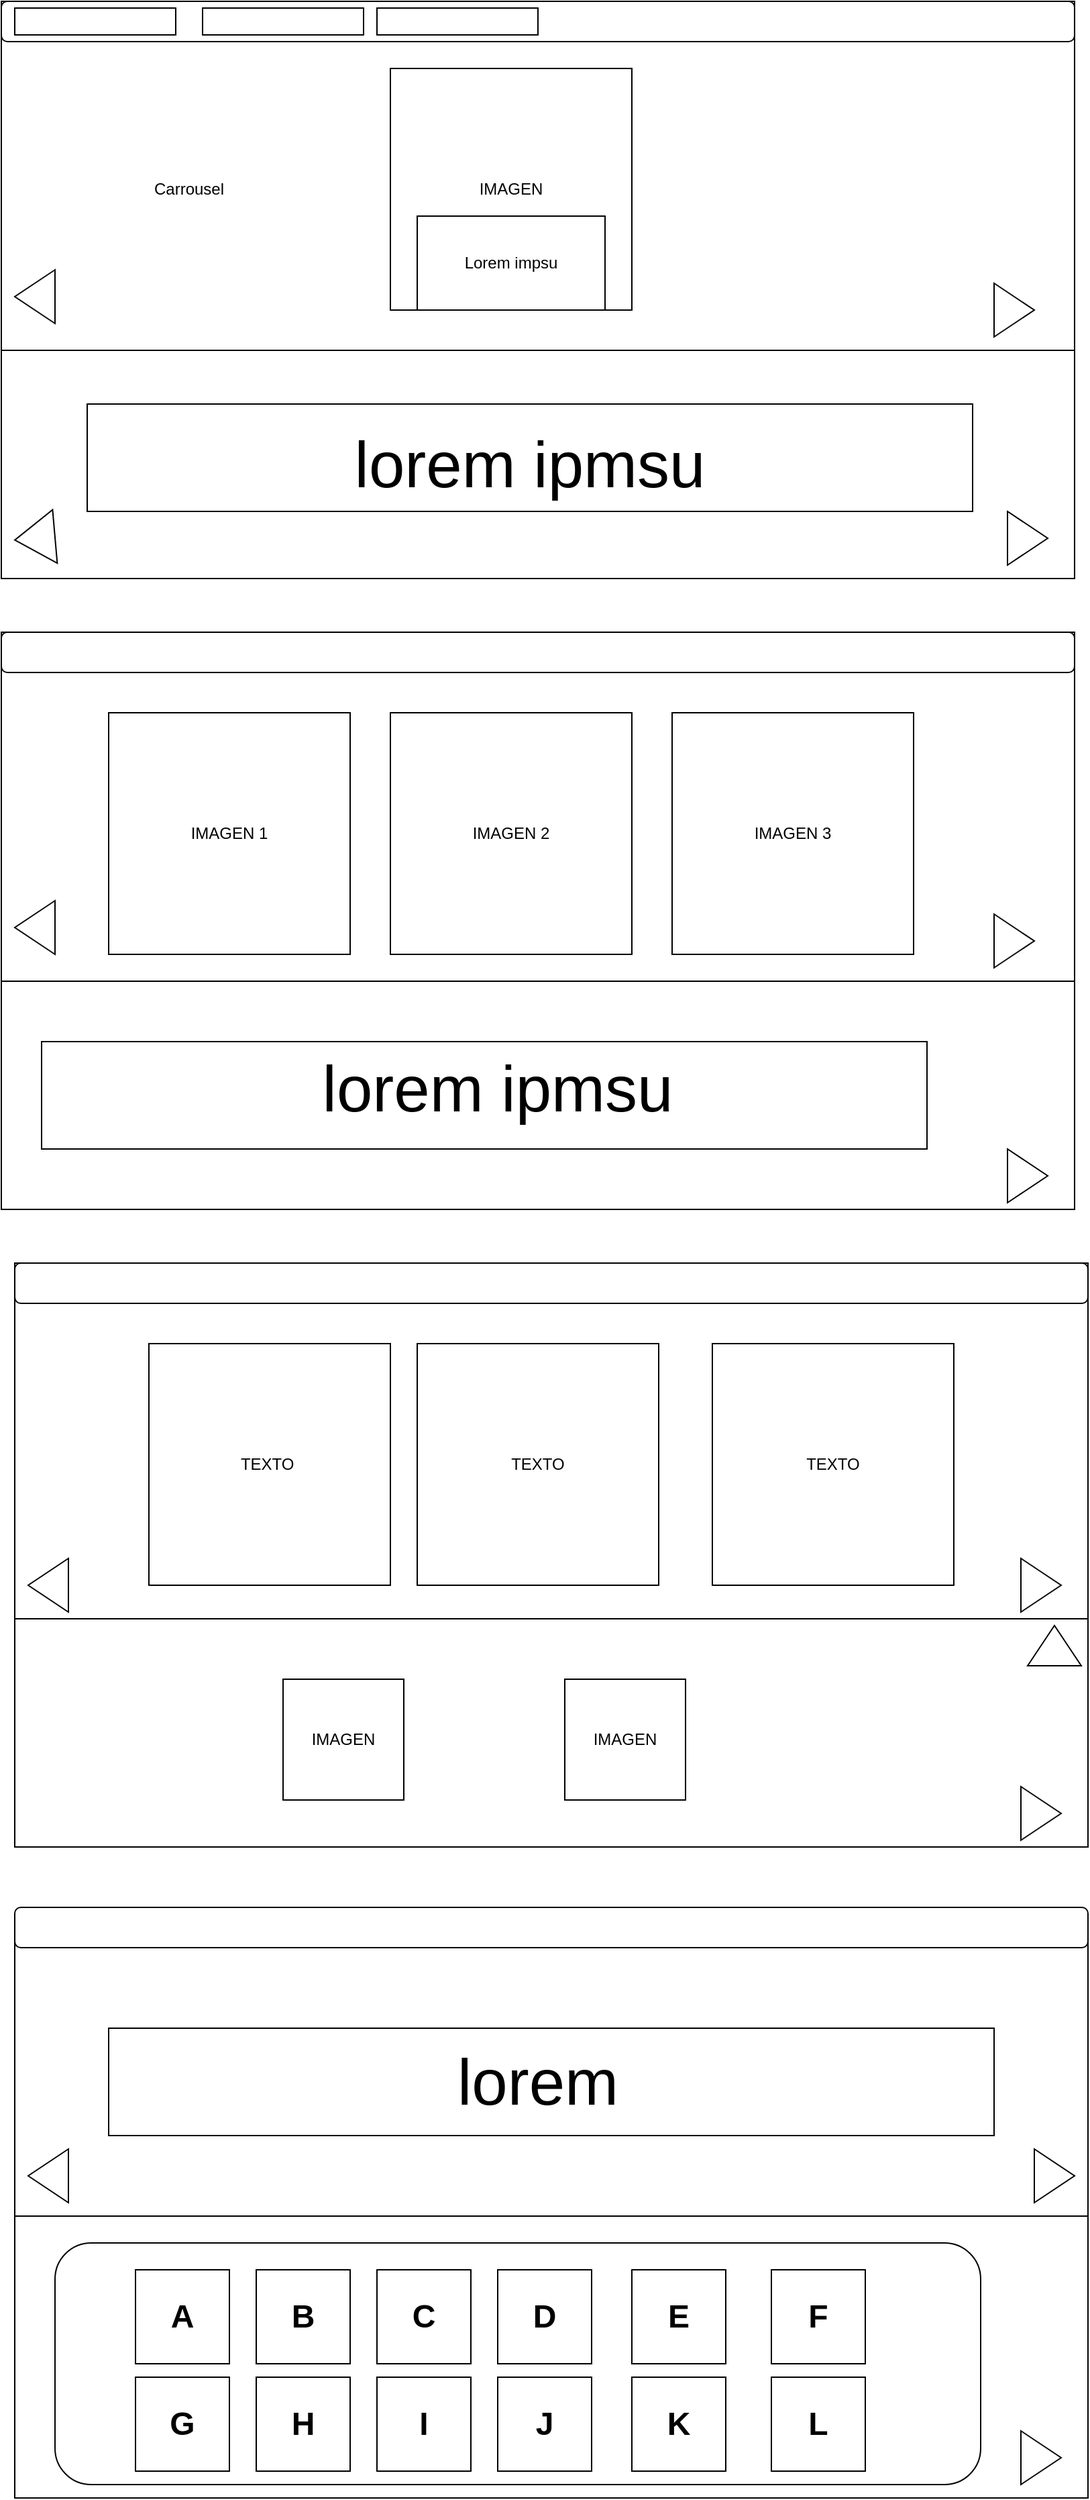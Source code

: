 <mxfile version="14.6.12" type="github">
  <diagram id="xuJIO958Ryjux1ikMJo8" name="Page-1">
    <mxGraphModel dx="1036" dy="461" grid="1" gridSize="10" guides="1" tooltips="1" connect="1" arrows="1" fold="1" page="1" pageScale="1" pageWidth="827" pageHeight="1169" math="0" shadow="0">
      <root>
        <mxCell id="0" />
        <mxCell id="1" parent="0" />
        <mxCell id="S2LIVZzwo_UnRUKu48qw-1" value="" style="rounded=0;whiteSpace=wrap;html=1;" parent="1" vertex="1">
          <mxGeometry x="20" y="20" width="800" height="430" as="geometry" />
        </mxCell>
        <mxCell id="S2LIVZzwo_UnRUKu48qw-2" value="" style="rounded=1;whiteSpace=wrap;html=1;" parent="1" vertex="1">
          <mxGeometry x="20" y="20" width="800" height="30" as="geometry" />
        </mxCell>
        <mxCell id="S2LIVZzwo_UnRUKu48qw-3" value="" style="rounded=0;whiteSpace=wrap;html=1;" parent="1" vertex="1">
          <mxGeometry x="20" y="280" width="800" height="170" as="geometry" />
        </mxCell>
        <mxCell id="S2LIVZzwo_UnRUKu48qw-4" value="IMAGEN" style="whiteSpace=wrap;html=1;aspect=fixed;" parent="1" vertex="1">
          <mxGeometry x="310" y="70" width="180" height="180" as="geometry" />
        </mxCell>
        <mxCell id="S2LIVZzwo_UnRUKu48qw-5" value="" style="triangle;whiteSpace=wrap;html=1;" parent="1" vertex="1">
          <mxGeometry x="760" y="230" width="30" height="40" as="geometry" />
        </mxCell>
        <mxCell id="S2LIVZzwo_UnRUKu48qw-6" value="" style="triangle;whiteSpace=wrap;html=1;rotation=-180;" parent="1" vertex="1">
          <mxGeometry x="30" y="220" width="30" height="40" as="geometry" />
        </mxCell>
        <mxCell id="S2LIVZzwo_UnRUKu48qw-7" value="" style="rounded=0;whiteSpace=wrap;html=1;" parent="1" vertex="1">
          <mxGeometry x="20" y="490" width="800" height="430" as="geometry" />
        </mxCell>
        <mxCell id="S2LIVZzwo_UnRUKu48qw-8" value="" style="rounded=1;whiteSpace=wrap;html=1;" parent="1" vertex="1">
          <mxGeometry x="20" y="490" width="800" height="30" as="geometry" />
        </mxCell>
        <mxCell id="S2LIVZzwo_UnRUKu48qw-9" value="" style="rounded=0;whiteSpace=wrap;html=1;" parent="1" vertex="1">
          <mxGeometry x="20" y="750" width="800" height="170" as="geometry" />
        </mxCell>
        <mxCell id="S2LIVZzwo_UnRUKu48qw-10" value="IMAGEN 1" style="whiteSpace=wrap;html=1;aspect=fixed;" parent="1" vertex="1">
          <mxGeometry x="100" y="550" width="180" height="180" as="geometry" />
        </mxCell>
        <mxCell id="S2LIVZzwo_UnRUKu48qw-11" value="" style="triangle;whiteSpace=wrap;html=1;" parent="1" vertex="1">
          <mxGeometry x="760" y="700" width="30" height="40" as="geometry" />
        </mxCell>
        <mxCell id="S2LIVZzwo_UnRUKu48qw-12" value="" style="triangle;whiteSpace=wrap;html=1;rotation=-180;" parent="1" vertex="1">
          <mxGeometry x="30" y="690" width="30" height="40" as="geometry" />
        </mxCell>
        <mxCell id="S2LIVZzwo_UnRUKu48qw-13" value="" style="triangle;whiteSpace=wrap;html=1;" parent="1" vertex="1">
          <mxGeometry x="770" y="400" width="30" height="40" as="geometry" />
        </mxCell>
        <mxCell id="S2LIVZzwo_UnRUKu48qw-14" value="IMAGEN 2" style="whiteSpace=wrap;html=1;aspect=fixed;" parent="1" vertex="1">
          <mxGeometry x="310" y="550" width="180" height="180" as="geometry" />
        </mxCell>
        <mxCell id="S2LIVZzwo_UnRUKu48qw-15" value="IMAGEN 3" style="whiteSpace=wrap;html=1;aspect=fixed;" parent="1" vertex="1">
          <mxGeometry x="520" y="550" width="180" height="180" as="geometry" />
        </mxCell>
        <mxCell id="S2LIVZzwo_UnRUKu48qw-16" value="" style="rounded=0;whiteSpace=wrap;html=1;" parent="1" vertex="1">
          <mxGeometry x="84" y="320" width="660" height="80" as="geometry" />
        </mxCell>
        <mxCell id="S2LIVZzwo_UnRUKu48qw-17" value="&lt;font style=&quot;font-size: 48px&quot;&gt;lorem ipmsu&lt;/font&gt;" style="text;html=1;strokeColor=none;fillColor=none;align=center;verticalAlign=middle;whiteSpace=wrap;rounded=0;" parent="1" vertex="1">
          <mxGeometry x="194" y="355" width="440" height="20" as="geometry" />
        </mxCell>
        <mxCell id="S2LIVZzwo_UnRUKu48qw-19" value="" style="rounded=0;whiteSpace=wrap;html=1;" parent="1" vertex="1">
          <mxGeometry x="50" y="795" width="660" height="80" as="geometry" />
        </mxCell>
        <mxCell id="S2LIVZzwo_UnRUKu48qw-20" value="&lt;font style=&quot;font-size: 48px&quot;&gt;lorem ipmsu&lt;/font&gt;" style="text;html=1;strokeColor=none;fillColor=none;align=center;verticalAlign=middle;whiteSpace=wrap;rounded=0;" parent="1" vertex="1">
          <mxGeometry x="170" y="820" width="440" height="20" as="geometry" />
        </mxCell>
        <mxCell id="S2LIVZzwo_UnRUKu48qw-21" value="Lorem impsu" style="rounded=0;whiteSpace=wrap;html=1;" parent="1" vertex="1">
          <mxGeometry x="330" y="180" width="140" height="70" as="geometry" />
        </mxCell>
        <mxCell id="S2LIVZzwo_UnRUKu48qw-22" value="" style="rounded=0;whiteSpace=wrap;html=1;" parent="1" vertex="1">
          <mxGeometry x="30" y="25" width="120" height="20" as="geometry" />
        </mxCell>
        <mxCell id="S2LIVZzwo_UnRUKu48qw-23" value="" style="rounded=0;whiteSpace=wrap;html=1;" parent="1" vertex="1">
          <mxGeometry x="170" y="25" width="120" height="20" as="geometry" />
        </mxCell>
        <mxCell id="S2LIVZzwo_UnRUKu48qw-24" value="" style="rounded=0;whiteSpace=wrap;html=1;" parent="1" vertex="1">
          <mxGeometry x="300" y="25" width="120" height="20" as="geometry" />
        </mxCell>
        <mxCell id="S2LIVZzwo_UnRUKu48qw-28" value="Carrousel" style="text;html=1;strokeColor=none;fillColor=none;align=center;verticalAlign=middle;whiteSpace=wrap;rounded=0;" parent="1" vertex="1">
          <mxGeometry x="140" y="150" width="40" height="20" as="geometry" />
        </mxCell>
        <mxCell id="S2LIVZzwo_UnRUKu48qw-30" value="" style="triangle;whiteSpace=wrap;html=1;rotation=-185;" parent="1" vertex="1">
          <mxGeometry x="30" y="400" width="30" height="40" as="geometry" />
        </mxCell>
        <mxCell id="S2LIVZzwo_UnRUKu48qw-31" value="" style="rounded=0;whiteSpace=wrap;html=1;" parent="1" vertex="1">
          <mxGeometry x="30" y="960" width="800" height="430" as="geometry" />
        </mxCell>
        <mxCell id="S2LIVZzwo_UnRUKu48qw-32" value="" style="rounded=1;whiteSpace=wrap;html=1;" parent="1" vertex="1">
          <mxGeometry x="30" y="960" width="800" height="30" as="geometry" />
        </mxCell>
        <mxCell id="S2LIVZzwo_UnRUKu48qw-33" value="" style="rounded=0;whiteSpace=wrap;html=1;" parent="1" vertex="1">
          <mxGeometry x="30" y="1225" width="800" height="170" as="geometry" />
        </mxCell>
        <mxCell id="S2LIVZzwo_UnRUKu48qw-34" value="TEXTO&amp;nbsp;" style="whiteSpace=wrap;html=1;aspect=fixed;" parent="1" vertex="1">
          <mxGeometry x="130" y="1020" width="180" height="180" as="geometry" />
        </mxCell>
        <mxCell id="S2LIVZzwo_UnRUKu48qw-35" value="" style="triangle;whiteSpace=wrap;html=1;" parent="1" vertex="1">
          <mxGeometry x="770" y="875" width="30" height="40" as="geometry" />
        </mxCell>
        <mxCell id="S2LIVZzwo_UnRUKu48qw-36" value="" style="triangle;whiteSpace=wrap;html=1;rotation=-180;" parent="1" vertex="1">
          <mxGeometry x="40" y="1180" width="30" height="40" as="geometry" />
        </mxCell>
        <mxCell id="S2LIVZzwo_UnRUKu48qw-37" value="TEXTO" style="whiteSpace=wrap;html=1;aspect=fixed;" parent="1" vertex="1">
          <mxGeometry x="330" y="1020" width="180" height="180" as="geometry" />
        </mxCell>
        <mxCell id="S2LIVZzwo_UnRUKu48qw-38" value="TEXTO" style="whiteSpace=wrap;html=1;aspect=fixed;" parent="1" vertex="1">
          <mxGeometry x="550" y="1020" width="180" height="180" as="geometry" />
        </mxCell>
        <mxCell id="0_nYihus1_vxjd3bpI1l-2" value="" style="triangle;whiteSpace=wrap;html=1;" parent="1" vertex="1">
          <mxGeometry x="780" y="1350" width="30" height="40" as="geometry" />
        </mxCell>
        <mxCell id="0_nYihus1_vxjd3bpI1l-3" value="" style="triangle;whiteSpace=wrap;html=1;" parent="1" vertex="1">
          <mxGeometry x="780" y="1180" width="30" height="40" as="geometry" />
        </mxCell>
        <mxCell id="VqUjyCEhlIdPytR_7i3A-1" value="" style="rounded=0;whiteSpace=wrap;html=1;" parent="1" vertex="1">
          <mxGeometry x="30" y="1450" width="800" height="430" as="geometry" />
        </mxCell>
        <mxCell id="VqUjyCEhlIdPytR_7i3A-2" value="" style="rounded=1;whiteSpace=wrap;html=1;" parent="1" vertex="1">
          <mxGeometry x="30" y="1440" width="800" height="30" as="geometry" />
        </mxCell>
        <mxCell id="VqUjyCEhlIdPytR_7i3A-3" value="" style="rounded=0;whiteSpace=wrap;html=1;" parent="1" vertex="1">
          <mxGeometry x="30" y="1670" width="800" height="210" as="geometry" />
        </mxCell>
        <mxCell id="VqUjyCEhlIdPytR_7i3A-5" value="" style="triangle;whiteSpace=wrap;html=1;rotation=-180;" parent="1" vertex="1">
          <mxGeometry x="40" y="1620" width="30" height="40" as="geometry" />
        </mxCell>
        <mxCell id="VqUjyCEhlIdPytR_7i3A-8" value="" style="rounded=0;whiteSpace=wrap;html=1;" parent="1" vertex="1">
          <mxGeometry x="100" y="1530" width="660" height="80" as="geometry" />
        </mxCell>
        <mxCell id="VqUjyCEhlIdPytR_7i3A-9" value="&lt;font style=&quot;font-size: 48px&quot;&gt;lorem&lt;/font&gt;" style="text;html=1;strokeColor=none;fillColor=none;align=center;verticalAlign=middle;whiteSpace=wrap;rounded=0;" parent="1" vertex="1">
          <mxGeometry x="200" y="1560" width="440" height="20" as="geometry" />
        </mxCell>
        <mxCell id="VqUjyCEhlIdPytR_7i3A-10" value="" style="triangle;whiteSpace=wrap;html=1;" parent="1" vertex="1">
          <mxGeometry x="780" y="1830" width="30" height="40" as="geometry" />
        </mxCell>
        <mxCell id="VqUjyCEhlIdPytR_7i3A-11" value="" style="triangle;whiteSpace=wrap;html=1;" parent="1" vertex="1">
          <mxGeometry x="790" y="1620" width="30" height="40" as="geometry" />
        </mxCell>
        <mxCell id="VqUjyCEhlIdPytR_7i3A-19" value="" style="rounded=1;whiteSpace=wrap;html=1;border=1" parent="1" vertex="1">
          <mxGeometry x="60" y="1690" width="690" height="180" as="geometry" />
        </mxCell>
        <mxCell id="VqUjyCEhlIdPytR_7i3A-14" value="&lt;font style=&quot;font-size: 24px&quot;&gt;&lt;b&gt;D&lt;/b&gt;&lt;/font&gt;" style="whiteSpace=wrap;html=1;aspect=fixed;" parent="1" vertex="1">
          <mxGeometry x="390" y="1710" width="70" height="70" as="geometry" />
        </mxCell>
        <mxCell id="VqUjyCEhlIdPytR_7i3A-13" value="&lt;font style=&quot;font-size: 24px&quot;&gt;&lt;b&gt;C&lt;/b&gt;&lt;/font&gt;" style="whiteSpace=wrap;html=1;aspect=fixed;" parent="1" vertex="1">
          <mxGeometry x="300" y="1710" width="70" height="70" as="geometry" />
        </mxCell>
        <mxCell id="VqUjyCEhlIdPytR_7i3A-12" value="&lt;font style=&quot;font-size: 24px&quot;&gt;&lt;b&gt;B&lt;/b&gt;&lt;/font&gt;" style="whiteSpace=wrap;html=1;aspect=fixed;" parent="1" vertex="1">
          <mxGeometry x="210" y="1710" width="70" height="70" as="geometry" />
        </mxCell>
        <mxCell id="VqUjyCEhlIdPytR_7i3A-6" value="&lt;font style=&quot;font-size: 24px&quot;&gt;&lt;b&gt;A&lt;/b&gt;&lt;/font&gt;" style="whiteSpace=wrap;html=1;aspect=fixed;" parent="1" vertex="1">
          <mxGeometry x="120" y="1710" width="70" height="70" as="geometry" />
        </mxCell>
        <mxCell id="VqUjyCEhlIdPytR_7i3A-18" value="&lt;font style=&quot;font-size: 24px&quot;&gt;&lt;b&gt;H&lt;/b&gt;&lt;/font&gt;" style="whiteSpace=wrap;html=1;aspect=fixed;" parent="1" vertex="1">
          <mxGeometry x="210" y="1790" width="70" height="70" as="geometry" />
        </mxCell>
        <mxCell id="VqUjyCEhlIdPytR_7i3A-17" value="&lt;font style=&quot;font-size: 24px&quot;&gt;&lt;b&gt;G&lt;/b&gt;&lt;/font&gt;" style="whiteSpace=wrap;html=1;aspect=fixed;" parent="1" vertex="1">
          <mxGeometry x="120" y="1790" width="70" height="70" as="geometry" />
        </mxCell>
        <mxCell id="VqUjyCEhlIdPytR_7i3A-16" value="&lt;font style=&quot;font-size: 24px&quot;&gt;&lt;b&gt;F&lt;/b&gt;&lt;/font&gt;" style="whiteSpace=wrap;html=1;aspect=fixed;" parent="1" vertex="1">
          <mxGeometry x="594" y="1710" width="70" height="70" as="geometry" />
        </mxCell>
        <mxCell id="VqUjyCEhlIdPytR_7i3A-15" value="&lt;font style=&quot;font-size: 24px&quot;&gt;&lt;b&gt;E&lt;/b&gt;&lt;/font&gt;" style="whiteSpace=wrap;html=1;aspect=fixed;" parent="1" vertex="1">
          <mxGeometry x="490" y="1710" width="70" height="70" as="geometry" />
        </mxCell>
        <mxCell id="1_fv5vJf5c9PRq2Xd1F6-1" value="IMAGEN" style="whiteSpace=wrap;html=1;aspect=fixed;" vertex="1" parent="1">
          <mxGeometry x="230" y="1270" width="90" height="90" as="geometry" />
        </mxCell>
        <mxCell id="1_fv5vJf5c9PRq2Xd1F6-3" value="IMAGEN" style="whiteSpace=wrap;html=1;aspect=fixed;" vertex="1" parent="1">
          <mxGeometry x="440" y="1270" width="90" height="90" as="geometry" />
        </mxCell>
        <mxCell id="1_fv5vJf5c9PRq2Xd1F6-4" value="" style="triangle;whiteSpace=wrap;html=1;rotation=-90;" vertex="1" parent="1">
          <mxGeometry x="790" y="1225" width="30" height="40" as="geometry" />
        </mxCell>
        <mxCell id="1_fv5vJf5c9PRq2Xd1F6-9" value="&lt;font style=&quot;font-size: 24px&quot;&gt;&lt;b&gt;I&lt;/b&gt;&lt;/font&gt;" style="whiteSpace=wrap;html=1;aspect=fixed;" vertex="1" parent="1">
          <mxGeometry x="300" y="1790" width="70" height="70" as="geometry" />
        </mxCell>
        <mxCell id="1_fv5vJf5c9PRq2Xd1F6-10" value="&lt;font style=&quot;font-size: 24px&quot;&gt;&lt;b&gt;J&lt;/b&gt;&lt;/font&gt;" style="whiteSpace=wrap;html=1;aspect=fixed;" vertex="1" parent="1">
          <mxGeometry x="390" y="1790" width="70" height="70" as="geometry" />
        </mxCell>
        <mxCell id="1_fv5vJf5c9PRq2Xd1F6-11" value="&lt;font style=&quot;font-size: 24px&quot;&gt;&lt;b&gt;K&lt;/b&gt;&lt;/font&gt;" style="whiteSpace=wrap;html=1;aspect=fixed;" vertex="1" parent="1">
          <mxGeometry x="490" y="1790" width="70" height="70" as="geometry" />
        </mxCell>
        <mxCell id="1_fv5vJf5c9PRq2Xd1F6-12" value="&lt;font style=&quot;font-size: 24px&quot;&gt;&lt;b&gt;L&lt;/b&gt;&lt;/font&gt;" style="whiteSpace=wrap;html=1;aspect=fixed;" vertex="1" parent="1">
          <mxGeometry x="594" y="1790" width="70" height="70" as="geometry" />
        </mxCell>
      </root>
    </mxGraphModel>
  </diagram>
</mxfile>
